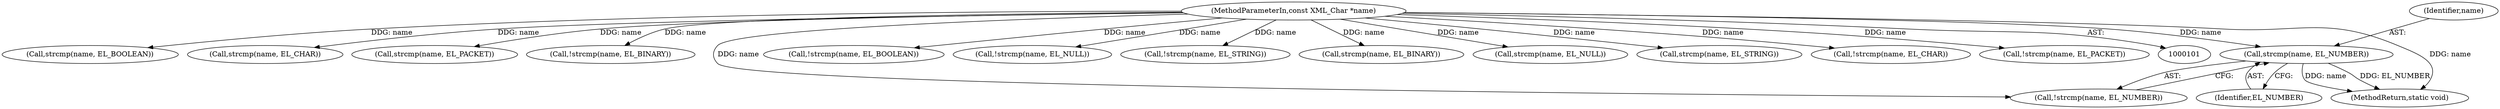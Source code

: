 digraph "0_php_2aae60461c2ff7b7fbcdd194c789ac841d0747d7@API" {
"1000301" [label="(Call,strcmp(name, EL_NUMBER))"];
"1000103" [label="(MethodParameterIn,const XML_Char *name)"];
"1000342" [label="(Call,strcmp(name, EL_BOOLEAN))"];
"1000237" [label="(Call,strcmp(name, EL_CHAR))"];
"1000301" [label="(Call,strcmp(name, EL_NUMBER))"];
"1000115" [label="(Call,strcmp(name, EL_PACKET))"];
"1000189" [label="(Call,!strcmp(name, EL_BINARY))"];
"1000459" [label="(MethodReturn,static void)"];
"1000341" [label="(Call,!strcmp(name, EL_BOOLEAN))"];
"1000446" [label="(Call,!strcmp(name, EL_NULL))"];
"1000142" [label="(Call,!strcmp(name, EL_STRING))"];
"1000190" [label="(Call,strcmp(name, EL_BINARY))"];
"1000447" [label="(Call,strcmp(name, EL_NULL))"];
"1000103" [label="(MethodParameterIn,const XML_Char *name)"];
"1000143" [label="(Call,strcmp(name, EL_STRING))"];
"1000236" [label="(Call,!strcmp(name, EL_CHAR))"];
"1000302" [label="(Identifier,name)"];
"1000300" [label="(Call,!strcmp(name, EL_NUMBER))"];
"1000303" [label="(Identifier,EL_NUMBER)"];
"1000114" [label="(Call,!strcmp(name, EL_PACKET))"];
"1000301" -> "1000300"  [label="AST: "];
"1000301" -> "1000303"  [label="CFG: "];
"1000302" -> "1000301"  [label="AST: "];
"1000303" -> "1000301"  [label="AST: "];
"1000300" -> "1000301"  [label="CFG: "];
"1000301" -> "1000459"  [label="DDG: EL_NUMBER"];
"1000301" -> "1000459"  [label="DDG: name"];
"1000103" -> "1000301"  [label="DDG: name"];
"1000103" -> "1000101"  [label="AST: "];
"1000103" -> "1000459"  [label="DDG: name"];
"1000103" -> "1000114"  [label="DDG: name"];
"1000103" -> "1000115"  [label="DDG: name"];
"1000103" -> "1000142"  [label="DDG: name"];
"1000103" -> "1000143"  [label="DDG: name"];
"1000103" -> "1000189"  [label="DDG: name"];
"1000103" -> "1000190"  [label="DDG: name"];
"1000103" -> "1000236"  [label="DDG: name"];
"1000103" -> "1000237"  [label="DDG: name"];
"1000103" -> "1000300"  [label="DDG: name"];
"1000103" -> "1000341"  [label="DDG: name"];
"1000103" -> "1000342"  [label="DDG: name"];
"1000103" -> "1000446"  [label="DDG: name"];
"1000103" -> "1000447"  [label="DDG: name"];
}
